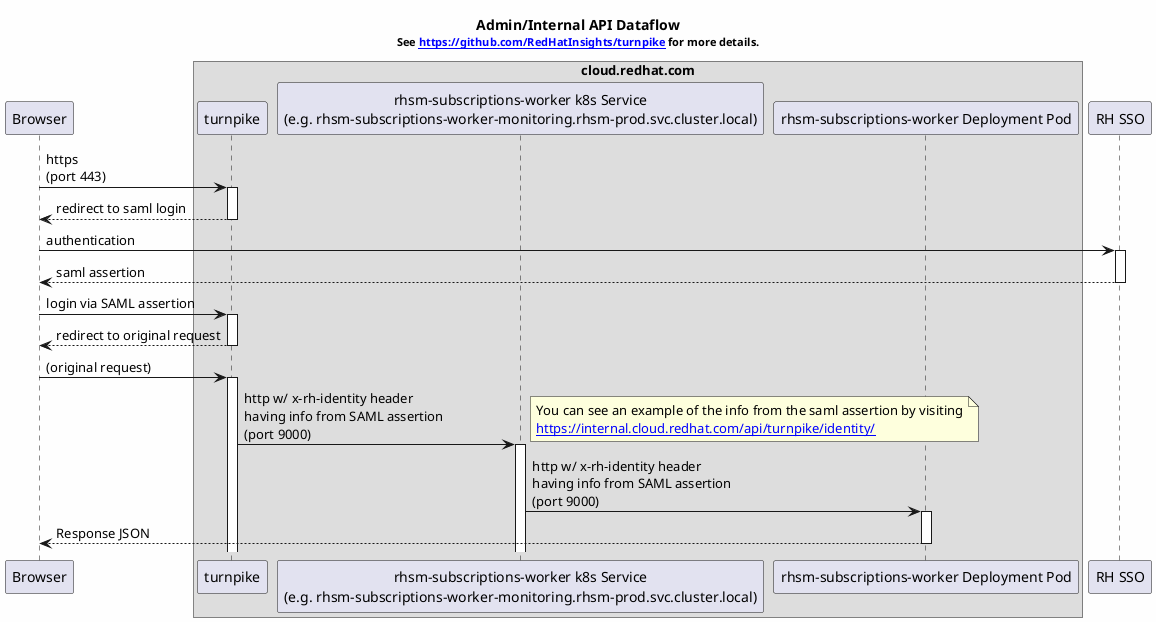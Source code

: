 @startuml

' see https://forum.plantuml.net/8356/white-backgrounds-are-rendered-transparent-in-svg
skinparam backgroundColor #FEFEFE

title Admin/Internal API Dataflow\n\
<sub>See [[https://github.com/RedHatInsights/turnpike]] for more details.</sub>

autoactivate on

participant Browser

box cloud.redhat.com
participant turnpike
participant service as "rhsm-subscriptions-worker k8s Service\n\
(e.g. rhsm-subscriptions-worker-monitoring.rhsm-prod.svc.cluster.local)"
participant pod as "rhsm-subscriptions-worker Deployment Pod"
end box

participant sso as "RH SSO"

Browser -> turnpike: https\n\
(port 443)

return redirect to saml login

Browser -> sso: authentication
return saml assertion

Browser -> turnpike: login via SAML assertion
return redirect to original request

Browser -> turnpike: (original request)

turnpike -> service: http w/ x-rh-identity header\n\
having info from SAML assertion\n\
(port 9000)
note right: You can see an example of the info from the saml assertion by visiting\n\
[[https://internal.cloud.redhat.com/api/turnpike/identity/]]

service -> pod: http w/ x-rh-identity header\n\
having info from SAML assertion\n\
(port 9000)

pod --> Browser : Response JSON

@enduml
